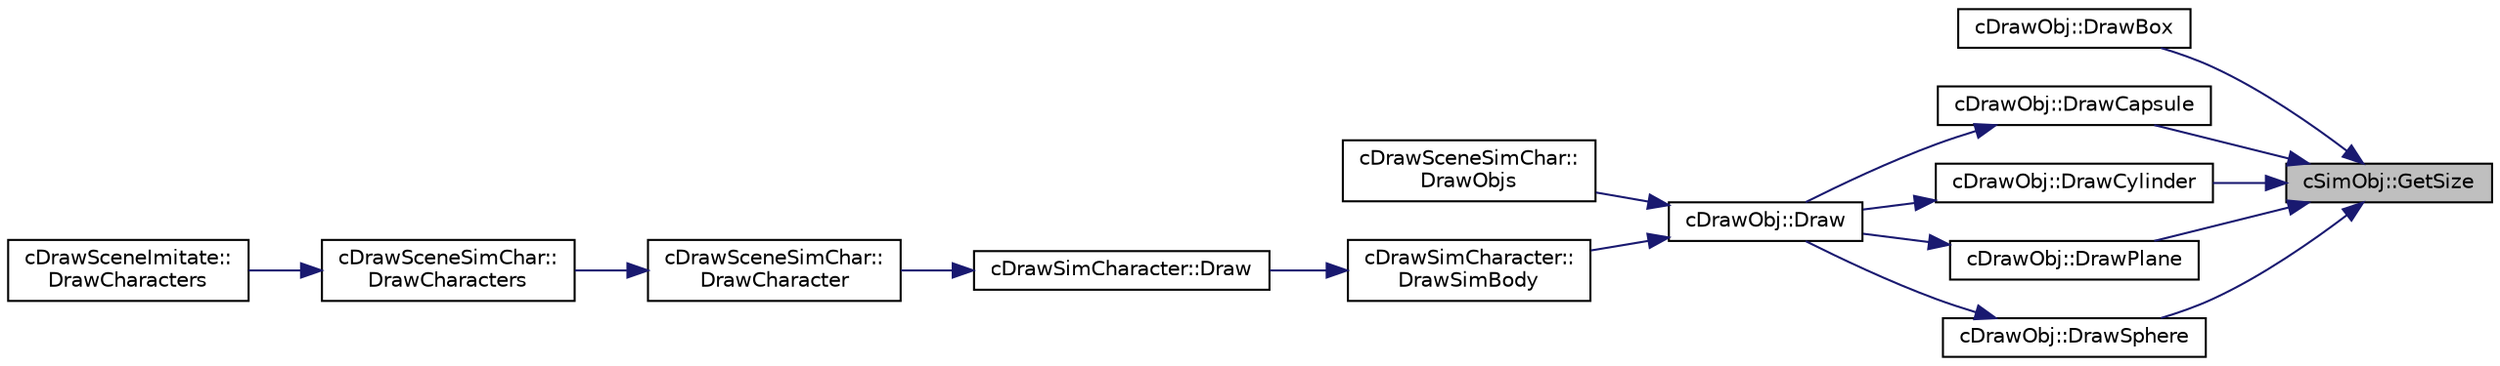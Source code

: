 digraph "cSimObj::GetSize"
{
 // LATEX_PDF_SIZE
  edge [fontname="Helvetica",fontsize="10",labelfontname="Helvetica",labelfontsize="10"];
  node [fontname="Helvetica",fontsize="10",shape=record];
  rankdir="RL";
  Node1 [label="cSimObj::GetSize",height=0.2,width=0.4,color="black", fillcolor="grey75", style="filled", fontcolor="black",tooltip=" "];
  Node1 -> Node2 [dir="back",color="midnightblue",fontsize="10",style="solid",fontname="Helvetica"];
  Node2 [label="cDrawObj::DrawBox",height=0.2,width=0.4,color="black", fillcolor="white", style="filled",URL="$classc_draw_obj.html#a63ec75c24a3ad47e36018f5943f4e5d6",tooltip=" "];
  Node1 -> Node3 [dir="back",color="midnightblue",fontsize="10",style="solid",fontname="Helvetica"];
  Node3 [label="cDrawObj::DrawCapsule",height=0.2,width=0.4,color="black", fillcolor="white", style="filled",URL="$classc_draw_obj.html#aa6bf42a5d2a790ce05d3cf588696fe42",tooltip=" "];
  Node3 -> Node4 [dir="back",color="midnightblue",fontsize="10",style="solid",fontname="Helvetica"];
  Node4 [label="cDrawObj::Draw",height=0.2,width=0.4,color="black", fillcolor="white", style="filled",URL="$classc_draw_obj.html#a08996c16934079cf8e79238a6d7eec7c",tooltip=" "];
  Node4 -> Node5 [dir="back",color="midnightblue",fontsize="10",style="solid",fontname="Helvetica"];
  Node5 [label="cDrawSceneSimChar::\lDrawObjs",height=0.2,width=0.4,color="black", fillcolor="white", style="filled",URL="$classc_draw_scene_sim_char.html#a514ac47c14d03e3ac9e929c5fc0f903c",tooltip=" "];
  Node4 -> Node6 [dir="back",color="midnightblue",fontsize="10",style="solid",fontname="Helvetica"];
  Node6 [label="cDrawSimCharacter::\lDrawSimBody",height=0.2,width=0.4,color="black", fillcolor="white", style="filled",URL="$classc_draw_sim_character.html#a29c078a5934f10da9c7ccdd43bdf9fe3",tooltip=" "];
  Node6 -> Node7 [dir="back",color="midnightblue",fontsize="10",style="solid",fontname="Helvetica"];
  Node7 [label="cDrawSimCharacter::Draw",height=0.2,width=0.4,color="black", fillcolor="white", style="filled",URL="$classc_draw_sim_character.html#a9f0a67297252bd88282ad212bf032733",tooltip=" "];
  Node7 -> Node8 [dir="back",color="midnightblue",fontsize="10",style="solid",fontname="Helvetica"];
  Node8 [label="cDrawSceneSimChar::\lDrawCharacter",height=0.2,width=0.4,color="black", fillcolor="white", style="filled",URL="$classc_draw_scene_sim_char.html#a09e34a109f247453e5e135a60867a43c",tooltip=" "];
  Node8 -> Node9 [dir="back",color="midnightblue",fontsize="10",style="solid",fontname="Helvetica"];
  Node9 [label="cDrawSceneSimChar::\lDrawCharacters",height=0.2,width=0.4,color="black", fillcolor="white", style="filled",URL="$classc_draw_scene_sim_char.html#a42c219313900b7bb670e339ca1e9fdea",tooltip=" "];
  Node9 -> Node10 [dir="back",color="midnightblue",fontsize="10",style="solid",fontname="Helvetica"];
  Node10 [label="cDrawSceneImitate::\lDrawCharacters",height=0.2,width=0.4,color="black", fillcolor="white", style="filled",URL="$classc_draw_scene_imitate.html#a276b196d828bf6fa40140506e3d6179e",tooltip=" "];
  Node1 -> Node11 [dir="back",color="midnightblue",fontsize="10",style="solid",fontname="Helvetica"];
  Node11 [label="cDrawObj::DrawCylinder",height=0.2,width=0.4,color="black", fillcolor="white", style="filled",URL="$classc_draw_obj.html#ab5d83a43a11535e5f48286814ea34aa0",tooltip=" "];
  Node11 -> Node4 [dir="back",color="midnightblue",fontsize="10",style="solid",fontname="Helvetica"];
  Node1 -> Node12 [dir="back",color="midnightblue",fontsize="10",style="solid",fontname="Helvetica"];
  Node12 [label="cDrawObj::DrawPlane",height=0.2,width=0.4,color="black", fillcolor="white", style="filled",URL="$classc_draw_obj.html#a014d646f51a7c6e6c04f28aaae9cbc99",tooltip=" "];
  Node12 -> Node4 [dir="back",color="midnightblue",fontsize="10",style="solid",fontname="Helvetica"];
  Node1 -> Node13 [dir="back",color="midnightblue",fontsize="10",style="solid",fontname="Helvetica"];
  Node13 [label="cDrawObj::DrawSphere",height=0.2,width=0.4,color="black", fillcolor="white", style="filled",URL="$classc_draw_obj.html#a8a1380aef5244c53b89f8da06268f982",tooltip=" "];
  Node13 -> Node4 [dir="back",color="midnightblue",fontsize="10",style="solid",fontname="Helvetica"];
}

